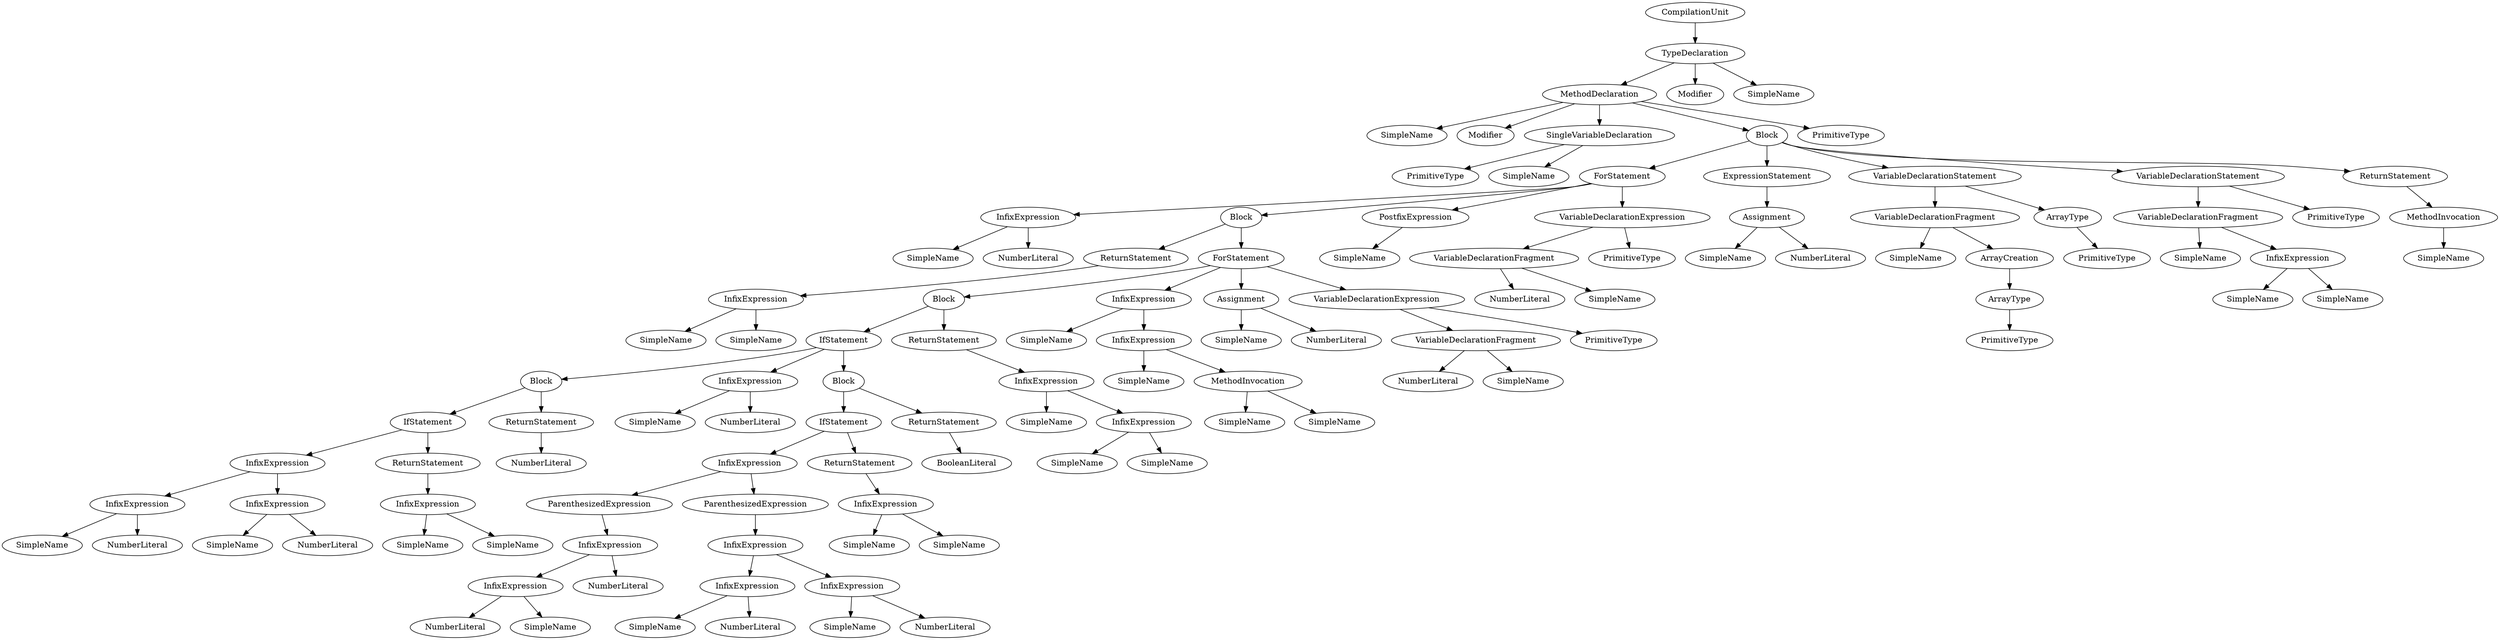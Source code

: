digraph ast {
n37 [label="InfixExpression"];
n34 [label="VariableDeclarationFragment"];
n88 [label="IfStatement"];
n15 [label="SimpleName"];
n97 [label="InfixExpression"];
n70 [label="SimpleName"];
n65 [label="IfStatement"];
n86 [label="BooleanLiteral"];
n93 [label="InfixExpression"];
n46 [label="VariableDeclarationFragment"];
n72 [label="InfixExpression"];
n36 [label="NumberLiteral"];
n59 [label="Block"];
n79 [label="NumberLiteral"];
n7 [label="SimpleName"];
n68 [label="InfixExpression"];
n114 [label="SimpleName"];
n82 [label="InfixExpression"];
n27 [label="SimpleName"];
n21 [label="SimpleName"];
n16 [label="InfixExpression"];
n60 [label="IfStatement"];
n78 [label="SimpleName"];
n87 [label="Block"];
n38 [label="SimpleName"];
n31 [label="ForStatement"];
n9 [label="PrimitiveType"];
n42 [label="Block"];
n29 [label="ArrayType"];
n84 [label="SimpleName"];
n19 [label="ExpressionStatement"];
n107 [label="SimpleName"];
n18 [label="SimpleName"];
n48 [label="NumberLiteral"];
n85 [label="ReturnStatement"];
n14 [label="VariableDeclarationFragment"];
n23 [label="VariableDeclarationStatement"];
n39 [label="NumberLiteral"];
n26 [label="VariableDeclarationFragment"];
n101 [label="NumberLiteral"];
n22 [label="NumberLiteral"];
n69 [label="InfixExpression"];
n0 [label="CompilationUnit"];
n4 [label="MethodDeclaration"];
n110 [label="SimpleName"];
n77 [label="InfixExpression"];
n91 [label="SimpleName"];
n61 [label="InfixExpression"];
n40 [label="PostfixExpression"];
n5 [label="Modifier"];
n8 [label="SingleVariableDeclaration"];
n11 [label="Block"];
n57 [label="SimpleName"];
n89 [label="InfixExpression"];
n102 [label="ReturnStatement"];
n35 [label="SimpleName"];
n6 [label="PrimitiveType"];
n32 [label="VariableDeclarationExpression"];
n83 [label="SimpleName"];
n73 [label="SimpleName"];
n62 [label="SimpleName"];
n92 [label="NumberLiteral"];
n24 [label="ArrayType"];
n47 [label="SimpleName"];
n1 [label="TypeDeclaration"];
n2 [label="Modifier"];
n20 [label="Assignment"];
n58 [label="NumberLiteral"];
n30 [label="PrimitiveType"];
n74 [label="NumberLiteral"];
n12 [label="VariableDeclarationStatement"];
n99 [label="SimpleName"];
n49 [label="InfixExpression"];
n53 [label="SimpleName"];
n56 [label="Assignment"];
n55 [label="SimpleName"];
n17 [label="SimpleName"];
n98 [label="SimpleName"];
n33 [label="PrimitiveType"];
n112 [label="ReturnStatement"];
n28 [label="ArrayCreation"];
n54 [label="SimpleName"];
n71 [label="NumberLiteral"];
n45 [label="PrimitiveType"];
n44 [label="VariableDeclarationExpression"];
n41 [label="SimpleName"];
n75 [label="ParenthesizedExpression"];
n109 [label="InfixExpression"];
n103 [label="InfixExpression"];
n25 [label="PrimitiveType"];
n94 [label="SimpleName"];
n67 [label="ParenthesizedExpression"];
n63 [label="NumberLiteral"];
n80 [label="NumberLiteral"];
n90 [label="InfixExpression"];
n76 [label="InfixExpression"];
n66 [label="InfixExpression"];
n95 [label="NumberLiteral"];
n111 [label="SimpleName"];
n104 [label="SimpleName"];
n100 [label="ReturnStatement"];
n96 [label="ReturnStatement"];
n10 [label="SimpleName"];
n106 [label="SimpleName"];
n3 [label="SimpleName"];
n13 [label="PrimitiveType"];
n52 [label="MethodInvocation"];
n50 [label="SimpleName"];
n113 [label="MethodInvocation"];
n64 [label="Block"];
n81 [label="ReturnStatement"];
n108 [label="ReturnStatement"];
n51 [label="InfixExpression"];
n105 [label="InfixExpression"];
n43 [label="ForStatement"];

n0 -> n1
n1 -> n2
n1 -> n3
n1 -> n4
n4 -> n5
n4 -> n6
n4 -> n7
n4 -> n8
n8 -> n9
n8 -> n10
n4 -> n11
n11 -> n12
n12 -> n13
n12 -> n14
n14 -> n15
n14 -> n16
n16 -> n17
n16 -> n18
n11 -> n19
n19 -> n20
n20 -> n21
n20 -> n22
n11 -> n23
n23 -> n24
n24 -> n25
n23 -> n26
n26 -> n27
n26 -> n28
n28 -> n29
n29 -> n30
n11 -> n31
n31 -> n32
n32 -> n33
n32 -> n34
n34 -> n35
n34 -> n36
n31 -> n37
n37 -> n38
n37 -> n39
n31 -> n40
n40 -> n41
n31 -> n42
n42 -> n43
n43 -> n44
n44 -> n45
n44 -> n46
n46 -> n47
n46 -> n48
n43 -> n49
n49 -> n50
n49 -> n51
n51 -> n52
n52 -> n53
n52 -> n54
n51 -> n55
n43 -> n56
n56 -> n57
n56 -> n58
n43 -> n59
n59 -> n60
n60 -> n61
n61 -> n62
n61 -> n63
n60 -> n64
n64 -> n65
n65 -> n66
n66 -> n67
n67 -> n68
n68 -> n69
n69 -> n70
n69 -> n71
n68 -> n72
n72 -> n73
n72 -> n74
n66 -> n75
n75 -> n76
n76 -> n77
n77 -> n78
n77 -> n79
n76 -> n80
n65 -> n81
n81 -> n82
n82 -> n83
n82 -> n84
n64 -> n85
n85 -> n86
n60 -> n87
n87 -> n88
n88 -> n89
n89 -> n90
n90 -> n91
n90 -> n92
n89 -> n93
n93 -> n94
n93 -> n95
n88 -> n96
n96 -> n97
n97 -> n98
n97 -> n99
n87 -> n100
n100 -> n101
n59 -> n102
n102 -> n103
n103 -> n104
n103 -> n105
n105 -> n106
n105 -> n107
n42 -> n108
n108 -> n109
n109 -> n110
n109 -> n111
n11 -> n112
n112 -> n113
n113 -> n114

}